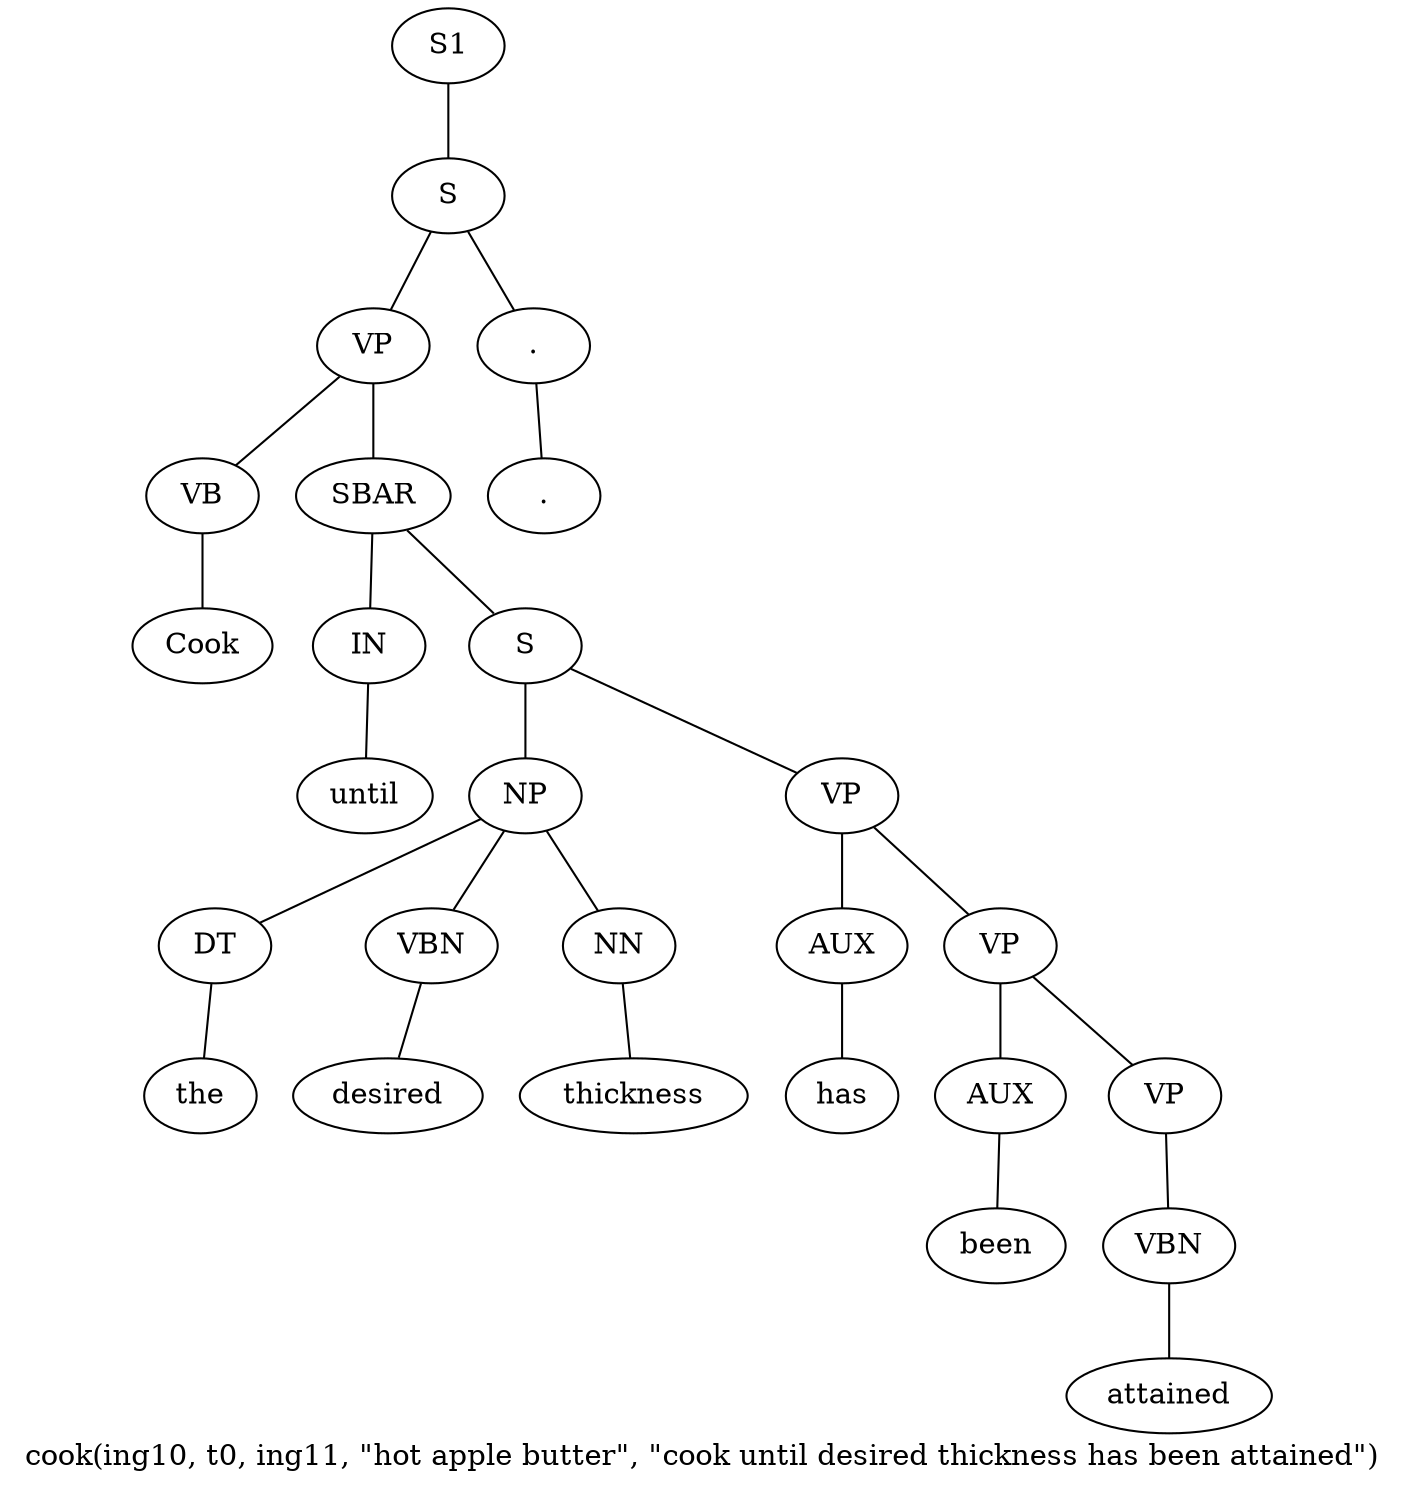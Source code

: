 graph SyntaxGraph {
	label = "cook(ing10, t0, ing11, \"hot apple butter\", \"cook until desired thickness has been attained\")";
	Node0 [label="S1"];
	Node1 [label="S"];
	Node2 [label="VP"];
	Node3 [label="VB"];
	Node4 [label="Cook"];
	Node5 [label="SBAR"];
	Node6 [label="IN"];
	Node7 [label="until"];
	Node8 [label="S"];
	Node9 [label="NP"];
	Node10 [label="DT"];
	Node11 [label="the"];
	Node12 [label="VBN"];
	Node13 [label="desired"];
	Node14 [label="NN"];
	Node15 [label="thickness"];
	Node16 [label="VP"];
	Node17 [label="AUX"];
	Node18 [label="has"];
	Node19 [label="VP"];
	Node20 [label="AUX"];
	Node21 [label="been"];
	Node22 [label="VP"];
	Node23 [label="VBN"];
	Node24 [label="attained"];
	Node25 [label="."];
	Node26 [label="."];

	Node0 -- Node1;
	Node1 -- Node2;
	Node1 -- Node25;
	Node2 -- Node3;
	Node2 -- Node5;
	Node3 -- Node4;
	Node5 -- Node6;
	Node5 -- Node8;
	Node6 -- Node7;
	Node8 -- Node9;
	Node8 -- Node16;
	Node9 -- Node10;
	Node9 -- Node12;
	Node9 -- Node14;
	Node10 -- Node11;
	Node12 -- Node13;
	Node14 -- Node15;
	Node16 -- Node17;
	Node16 -- Node19;
	Node17 -- Node18;
	Node19 -- Node20;
	Node19 -- Node22;
	Node20 -- Node21;
	Node22 -- Node23;
	Node23 -- Node24;
	Node25 -- Node26;
}